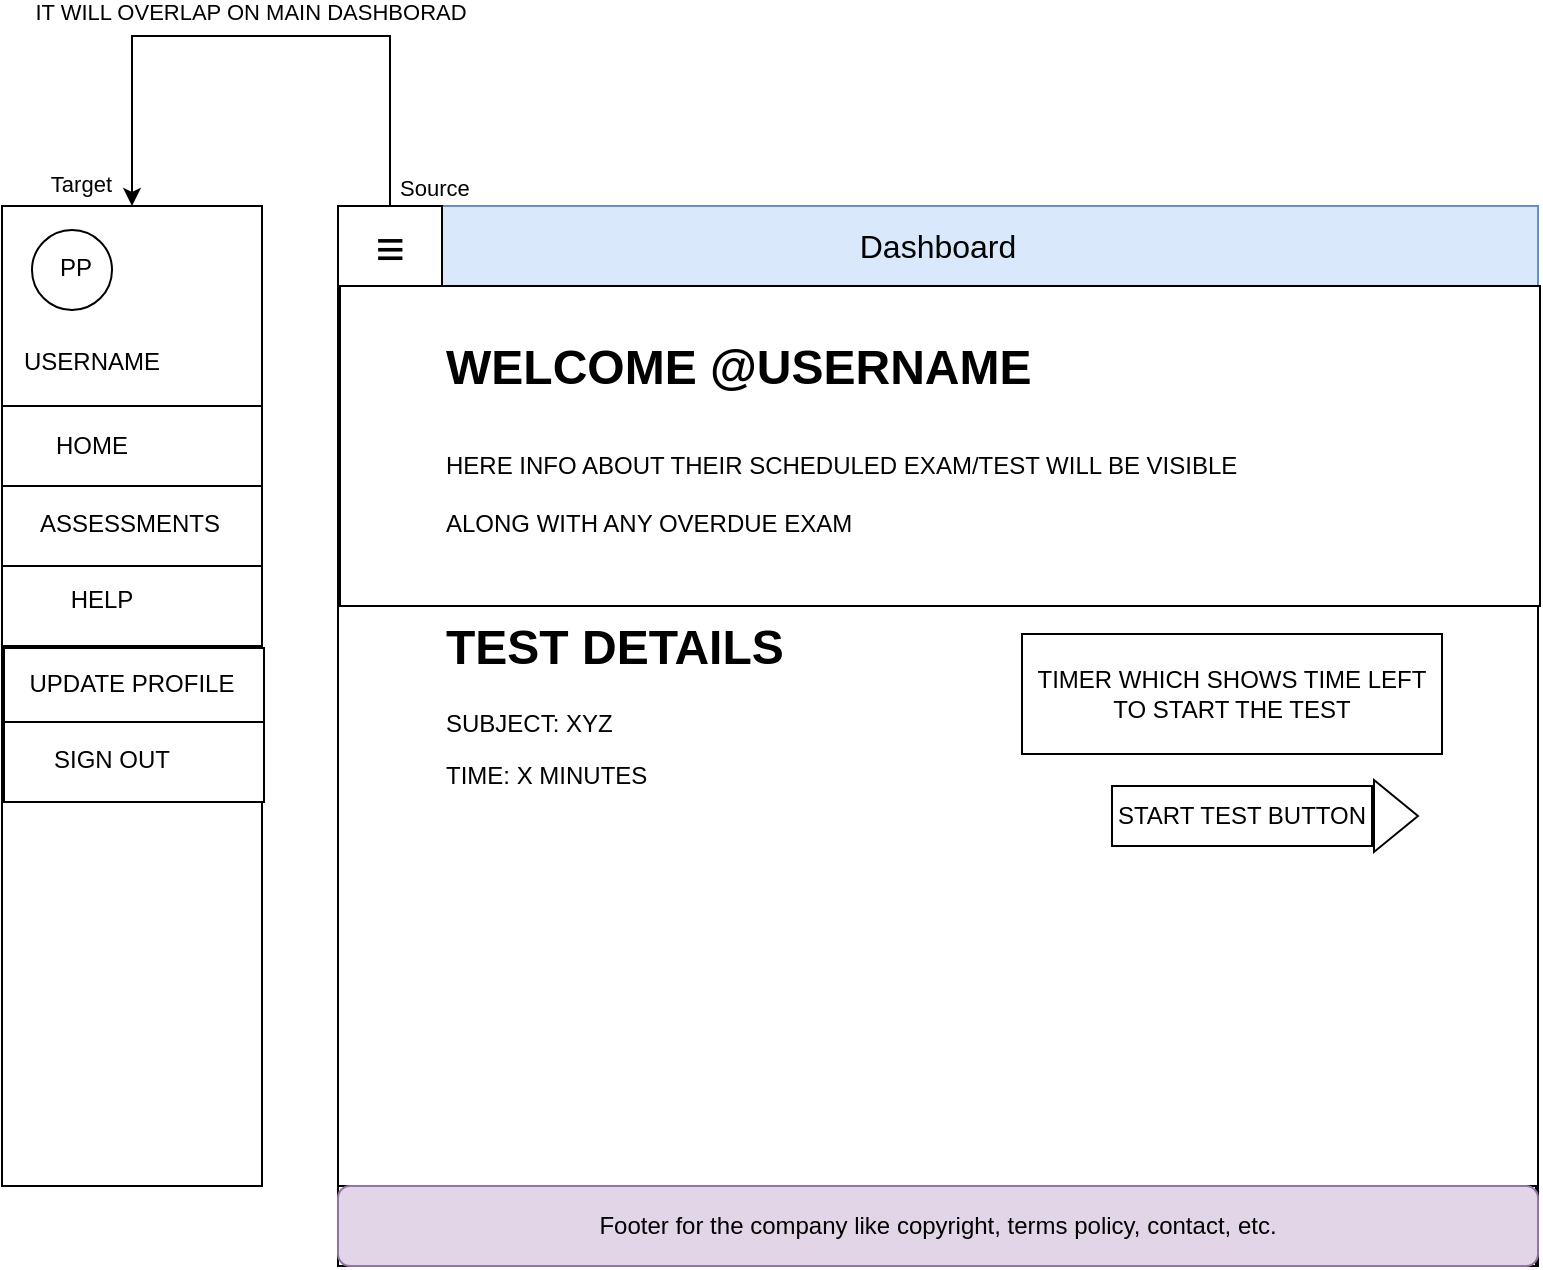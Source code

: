 <mxfile version="24.4.9" type="device">
  <diagram name="Page-1" id="zuhQkFO9fgSmTVKcTVLM">
    <mxGraphModel dx="1613" dy="696" grid="1" gridSize="10" guides="1" tooltips="1" connect="1" arrows="1" fold="1" page="1" pageScale="1" pageWidth="850" pageHeight="1100" math="0" shadow="0">
      <root>
        <mxCell id="0" />
        <mxCell id="1" parent="0" />
        <mxCell id="cQwfHmocI9U_DyVpqtuw-1" value="" style="rounded=0;whiteSpace=wrap;html=1;" parent="1" vertex="1">
          <mxGeometry x="198" y="160" width="600" height="530" as="geometry" />
        </mxCell>
        <mxCell id="cQwfHmocI9U_DyVpqtuw-9" value="" style="rounded=0;whiteSpace=wrap;html=1;" parent="1" vertex="1">
          <mxGeometry x="198" y="650" width="599" height="40" as="geometry" />
        </mxCell>
        <mxCell id="cQwfHmocI9U_DyVpqtuw-10" value="Footer for the company like copyright, terms policy, contact, etc." style="rounded=1;whiteSpace=wrap;html=1;fillColor=#e1d5e7;strokeColor=#9673a6;" parent="1" vertex="1">
          <mxGeometry x="198" y="650" width="600" height="40" as="geometry" />
        </mxCell>
        <mxCell id="cQwfHmocI9U_DyVpqtuw-11" value="&lt;font style=&quot;font-size: 16px;&quot;&gt;Dashboard&lt;/font&gt;" style="rounded=0;whiteSpace=wrap;html=1;fillColor=#dae8fc;strokeColor=#6c8ebf;" parent="1" vertex="1">
          <mxGeometry x="198" y="160" width="600" height="40" as="geometry" />
        </mxCell>
        <mxCell id="cQwfHmocI9U_DyVpqtuw-16" value="&lt;span style=&quot;font-family: &amp;quot;Google Sans&amp;quot;, arial, sans-serif; text-align: left; background-color: rgb(255, 255, 255);&quot;&gt;&lt;font style=&quot;font-size: 25px;&quot;&gt;≡&lt;/font&gt;&lt;/span&gt;" style="rounded=0;whiteSpace=wrap;html=1;" parent="1" vertex="1">
          <mxGeometry x="198" y="160" width="52" height="40" as="geometry" />
        </mxCell>
        <mxCell id="JP3Zxvr-SJPavZB7TWT2-2" value="" style="rounded=0;whiteSpace=wrap;html=1;" vertex="1" parent="1">
          <mxGeometry x="30" y="160" width="130" height="490" as="geometry" />
        </mxCell>
        <mxCell id="JP3Zxvr-SJPavZB7TWT2-3" value="" style="rounded=0;whiteSpace=wrap;html=1;" vertex="1" parent="1">
          <mxGeometry x="30" y="160" width="130" height="100" as="geometry" />
        </mxCell>
        <mxCell id="JP3Zxvr-SJPavZB7TWT2-4" value="" style="ellipse;whiteSpace=wrap;html=1;aspect=fixed;" vertex="1" parent="1">
          <mxGeometry x="45" y="172" width="40" height="40" as="geometry" />
        </mxCell>
        <mxCell id="JP3Zxvr-SJPavZB7TWT2-5" value="USERNAME" style="text;html=1;align=center;verticalAlign=middle;whiteSpace=wrap;rounded=0;" vertex="1" parent="1">
          <mxGeometry x="45" y="223" width="60" height="30" as="geometry" />
        </mxCell>
        <mxCell id="JP3Zxvr-SJPavZB7TWT2-6" value="" style="rounded=0;whiteSpace=wrap;html=1;" vertex="1" parent="1">
          <mxGeometry x="30" y="260" width="130" height="40" as="geometry" />
        </mxCell>
        <mxCell id="JP3Zxvr-SJPavZB7TWT2-7" value="" style="rounded=0;whiteSpace=wrap;html=1;" vertex="1" parent="1">
          <mxGeometry x="30" y="300" width="130" height="40" as="geometry" />
        </mxCell>
        <mxCell id="JP3Zxvr-SJPavZB7TWT2-8" value="" style="rounded=0;whiteSpace=wrap;html=1;" vertex="1" parent="1">
          <mxGeometry x="30" y="340" width="130" height="40" as="geometry" />
        </mxCell>
        <mxCell id="JP3Zxvr-SJPavZB7TWT2-9" value="" style="rounded=0;whiteSpace=wrap;html=1;" vertex="1" parent="1">
          <mxGeometry x="31" y="381" width="130" height="37" as="geometry" />
        </mxCell>
        <mxCell id="JP3Zxvr-SJPavZB7TWT2-10" value="HOME" style="text;html=1;align=center;verticalAlign=middle;whiteSpace=wrap;rounded=0;" vertex="1" parent="1">
          <mxGeometry x="45" y="265" width="60" height="30" as="geometry" />
        </mxCell>
        <mxCell id="JP3Zxvr-SJPavZB7TWT2-11" value="ASSESSMENTS" style="text;html=1;align=center;verticalAlign=middle;whiteSpace=wrap;rounded=0;" vertex="1" parent="1">
          <mxGeometry x="64" y="304" width="60" height="30" as="geometry" />
        </mxCell>
        <mxCell id="JP3Zxvr-SJPavZB7TWT2-12" value="HELP" style="text;html=1;align=center;verticalAlign=middle;whiteSpace=wrap;rounded=0;" vertex="1" parent="1">
          <mxGeometry x="50" y="342" width="60" height="30" as="geometry" />
        </mxCell>
        <mxCell id="JP3Zxvr-SJPavZB7TWT2-13" value="UPDATE PROFILE" style="text;html=1;align=center;verticalAlign=middle;whiteSpace=wrap;rounded=0;" vertex="1" parent="1">
          <mxGeometry x="42" y="384" width="106" height="30" as="geometry" />
        </mxCell>
        <mxCell id="JP3Zxvr-SJPavZB7TWT2-15" value="" style="rounded=0;whiteSpace=wrap;html=1;" vertex="1" parent="1">
          <mxGeometry x="31" y="418" width="130" height="40" as="geometry" />
        </mxCell>
        <mxCell id="JP3Zxvr-SJPavZB7TWT2-16" value="SIGN OUT" style="text;html=1;align=center;verticalAlign=middle;whiteSpace=wrap;rounded=0;" vertex="1" parent="1">
          <mxGeometry x="55" y="422" width="60" height="30" as="geometry" />
        </mxCell>
        <mxCell id="JP3Zxvr-SJPavZB7TWT2-17" value="PP" style="text;html=1;align=center;verticalAlign=middle;whiteSpace=wrap;rounded=0;" vertex="1" parent="1">
          <mxGeometry x="37" y="176" width="60" height="30" as="geometry" />
        </mxCell>
        <mxCell id="JP3Zxvr-SJPavZB7TWT2-18" value="" style="rounded=0;whiteSpace=wrap;html=1;" vertex="1" parent="1">
          <mxGeometry x="199" y="200" width="600" height="160" as="geometry" />
        </mxCell>
        <mxCell id="JP3Zxvr-SJPavZB7TWT2-20" value="&lt;h1 style=&quot;margin-top: 0px;&quot;&gt;&lt;span style=&quot;background-color: initial;&quot;&gt;WELCOME @USERNAME&lt;/span&gt;&lt;/h1&gt;&lt;h1 style=&quot;margin-top: 0px;&quot;&gt;&lt;span style=&quot;background-color: initial; font-size: 12px; font-weight: normal;&quot;&gt;HERE INFO ABOUT THEIR SCHEDULED EXAM/TEST WILL BE VISIBLE ALONG WITH ANY OVERDUE EXAM&lt;/span&gt;&lt;br&gt;&lt;/h1&gt;" style="text;html=1;whiteSpace=wrap;overflow=hidden;rounded=0;" vertex="1" parent="1">
          <mxGeometry x="250" y="220" width="440" height="120" as="geometry" />
        </mxCell>
        <mxCell id="JP3Zxvr-SJPavZB7TWT2-21" value="" style="endArrow=classic;html=1;rounded=0;exitX=0.5;exitY=0;exitDx=0;exitDy=0;entryX=0.5;entryY=0;entryDx=0;entryDy=0;" edge="1" parent="1" source="cQwfHmocI9U_DyVpqtuw-16" target="JP3Zxvr-SJPavZB7TWT2-3">
          <mxGeometry relative="1" as="geometry">
            <mxPoint x="80" y="75" as="sourcePoint" />
            <mxPoint x="40" y="75" as="targetPoint" />
            <Array as="points">
              <mxPoint x="224" y="75" />
              <mxPoint x="95" y="75" />
            </Array>
          </mxGeometry>
        </mxCell>
        <mxCell id="JP3Zxvr-SJPavZB7TWT2-23" value="Source" style="edgeLabel;resizable=0;html=1;;align=left;verticalAlign=bottom;" connectable="0" vertex="1" parent="JP3Zxvr-SJPavZB7TWT2-21">
          <mxGeometry x="-1" relative="1" as="geometry">
            <mxPoint x="3" y="-1" as="offset" />
          </mxGeometry>
        </mxCell>
        <mxCell id="JP3Zxvr-SJPavZB7TWT2-24" value="Target" style="edgeLabel;resizable=0;html=1;;align=right;verticalAlign=bottom;" connectable="0" vertex="1" parent="JP3Zxvr-SJPavZB7TWT2-21">
          <mxGeometry x="1" relative="1" as="geometry">
            <mxPoint x="-10" y="-3" as="offset" />
          </mxGeometry>
        </mxCell>
        <mxCell id="JP3Zxvr-SJPavZB7TWT2-30" value="IT WILL OVERLAP ON MAIN DASHBORAD" style="edgeLabel;html=1;align=center;verticalAlign=middle;resizable=0;points=[];" vertex="1" connectable="0" parent="JP3Zxvr-SJPavZB7TWT2-21">
          <mxGeometry x="0.037" y="2" relative="1" as="geometry">
            <mxPoint y="-14" as="offset" />
          </mxGeometry>
        </mxCell>
        <mxCell id="JP3Zxvr-SJPavZB7TWT2-25" value="&lt;h1 style=&quot;margin-top: 0px;&quot;&gt;TEST DETAILS&lt;/h1&gt;&lt;p&gt;SUBJECT: XYZ&lt;/p&gt;&lt;p&gt;TIME: X MINUTES&lt;/p&gt;" style="text;html=1;whiteSpace=wrap;overflow=hidden;rounded=0;" vertex="1" parent="1">
          <mxGeometry x="250" y="360" width="180" height="120" as="geometry" />
        </mxCell>
        <mxCell id="JP3Zxvr-SJPavZB7TWT2-26" value="TIMER WHICH SHOWS TIME LEFT TO START THE TEST" style="rounded=0;whiteSpace=wrap;html=1;" vertex="1" parent="1">
          <mxGeometry x="540" y="374" width="210" height="60" as="geometry" />
        </mxCell>
        <mxCell id="JP3Zxvr-SJPavZB7TWT2-28" value="START TEST BUTTON" style="rounded=0;whiteSpace=wrap;html=1;" vertex="1" parent="1">
          <mxGeometry x="585" y="450" width="130" height="30" as="geometry" />
        </mxCell>
        <mxCell id="JP3Zxvr-SJPavZB7TWT2-29" value="" style="triangle;whiteSpace=wrap;html=1;" vertex="1" parent="1">
          <mxGeometry x="716" y="447" width="22" height="36" as="geometry" />
        </mxCell>
      </root>
    </mxGraphModel>
  </diagram>
</mxfile>
